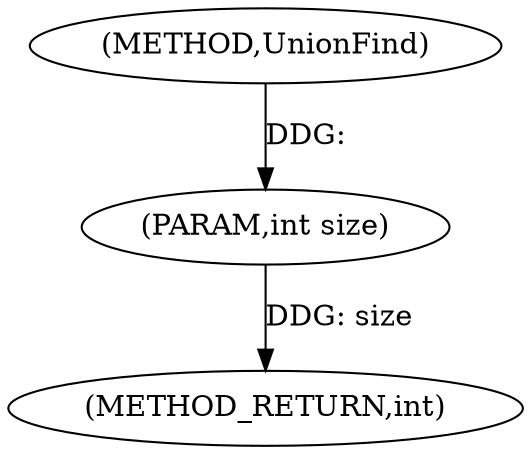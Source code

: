 digraph "UnionFind" {  
"1000187" [label = "(METHOD,UnionFind)" ]
"1000190" [label = "(METHOD_RETURN,int)" ]
"1000188" [label = "(PARAM,int size)" ]
  "1000188" -> "1000190"  [ label = "DDG: size"] 
  "1000187" -> "1000188"  [ label = "DDG: "] 
}
